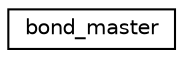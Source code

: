 digraph G
{
  edge [fontname="Helvetica",fontsize="10",labelfontname="Helvetica",labelfontsize="10"];
  node [fontname="Helvetica",fontsize="10",shape=record];
  rankdir="LR";
  Node1 [label="bond_master",height=0.2,width=0.4,color="black", fillcolor="white", style="filled",URL="$structbond__master.html"];
}
